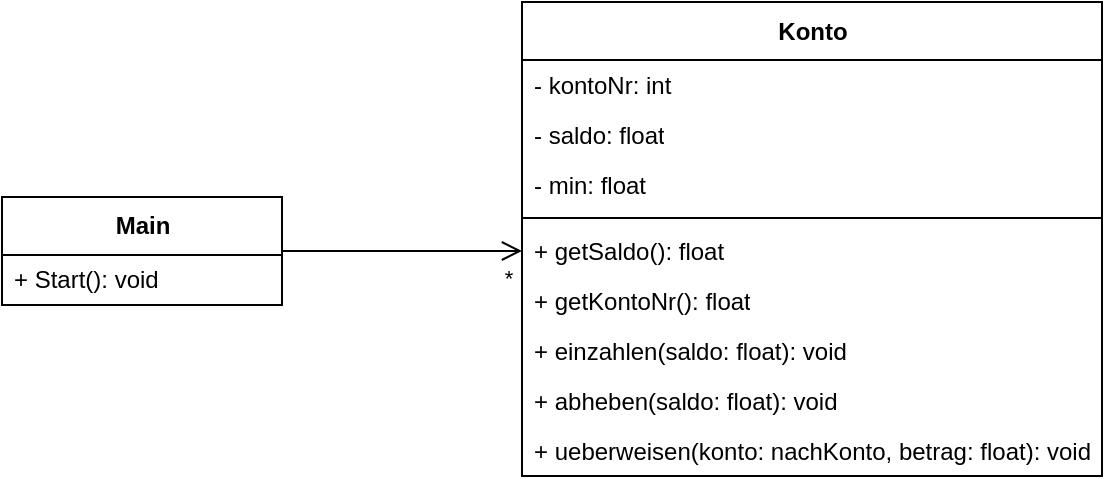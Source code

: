 <mxfile version="20.5.1" type="device"><diagram id="jt1eg4lxMSsp5ENiTTnZ" name="Seite-1"><mxGraphModel dx="769" dy="405" grid="1" gridSize="10" guides="1" tooltips="1" connect="1" arrows="1" fold="1" page="1" pageScale="1" pageWidth="827" pageHeight="1169" math="0" shadow="0"><root><mxCell id="0"/><mxCell id="1" parent="0"/><mxCell id="-U1SNtL7P46sHtGAb7Ul-14" value="Konto" style="swimlane;fontStyle=1;align=center;verticalAlign=middle;childLayout=stackLayout;horizontal=1;startSize=29;horizontalStack=0;resizeParent=1;resizeParentMax=0;resizeLast=0;collapsible=0;marginBottom=0;html=1;" vertex="1" parent="1"><mxGeometry x="400" y="230" width="290" height="237" as="geometry"/></mxCell><mxCell id="-U1SNtL7P46sHtGAb7Ul-15" value="- kontoNr: int" style="text;html=1;strokeColor=none;fillColor=none;align=left;verticalAlign=middle;spacingLeft=4;spacingRight=4;overflow=hidden;rotatable=0;points=[[0,0.5],[1,0.5]];portConstraint=eastwest;" vertex="1" parent="-U1SNtL7P46sHtGAb7Ul-14"><mxGeometry y="29" width="290" height="25" as="geometry"/></mxCell><mxCell id="-U1SNtL7P46sHtGAb7Ul-17" value="- saldo: float" style="text;html=1;strokeColor=none;fillColor=none;align=left;verticalAlign=middle;spacingLeft=4;spacingRight=4;overflow=hidden;rotatable=0;points=[[0,0.5],[1,0.5]];portConstraint=eastwest;" vertex="1" parent="-U1SNtL7P46sHtGAb7Ul-14"><mxGeometry y="54" width="290" height="25" as="geometry"/></mxCell><mxCell id="-U1SNtL7P46sHtGAb7Ul-16" value="- min: float" style="text;html=1;strokeColor=none;fillColor=none;align=left;verticalAlign=middle;spacingLeft=4;spacingRight=4;overflow=hidden;rotatable=0;points=[[0,0.5],[1,0.5]];portConstraint=eastwest;" vertex="1" parent="-U1SNtL7P46sHtGAb7Ul-14"><mxGeometry y="79" width="290" height="25" as="geometry"/></mxCell><mxCell id="-U1SNtL7P46sHtGAb7Ul-55" value="" style="line;strokeWidth=1;fillColor=none;align=left;verticalAlign=middle;spacingTop=-1;spacingLeft=3;spacingRight=3;rotatable=0;labelPosition=right;points=[];portConstraint=eastwest;labelBorderColor=default;" vertex="1" parent="-U1SNtL7P46sHtGAb7Ul-14"><mxGeometry y="104" width="290" height="8" as="geometry"/></mxCell><mxCell id="-U1SNtL7P46sHtGAb7Ul-56" value="+ getSaldo(): float" style="text;html=1;strokeColor=none;fillColor=none;align=left;verticalAlign=middle;spacingLeft=4;spacingRight=4;overflow=hidden;rotatable=0;points=[[0,0.5],[1,0.5]];portConstraint=eastwest;" vertex="1" parent="-U1SNtL7P46sHtGAb7Ul-14"><mxGeometry y="112" width="290" height="25" as="geometry"/></mxCell><mxCell id="-U1SNtL7P46sHtGAb7Ul-58" value="+ getKontoNr(): float" style="text;html=1;strokeColor=none;fillColor=none;align=left;verticalAlign=middle;spacingLeft=4;spacingRight=4;overflow=hidden;rotatable=0;points=[[0,0.5],[1,0.5]];portConstraint=eastwest;" vertex="1" parent="-U1SNtL7P46sHtGAb7Ul-14"><mxGeometry y="137" width="290" height="25" as="geometry"/></mxCell><mxCell id="-U1SNtL7P46sHtGAb7Ul-57" value="+ einzahlen(saldo: float): void" style="text;html=1;strokeColor=none;fillColor=none;align=left;verticalAlign=middle;spacingLeft=4;spacingRight=4;overflow=hidden;rotatable=0;points=[[0,0.5],[1,0.5]];portConstraint=eastwest;" vertex="1" parent="-U1SNtL7P46sHtGAb7Ul-14"><mxGeometry y="162" width="290" height="25" as="geometry"/></mxCell><mxCell id="-U1SNtL7P46sHtGAb7Ul-60" value="+ abheben(saldo: float): void" style="text;html=1;strokeColor=none;fillColor=none;align=left;verticalAlign=middle;spacingLeft=4;spacingRight=4;overflow=hidden;rotatable=0;points=[[0,0.5],[1,0.5]];portConstraint=eastwest;" vertex="1" parent="-U1SNtL7P46sHtGAb7Ul-14"><mxGeometry y="187" width="290" height="25" as="geometry"/></mxCell><mxCell id="-U1SNtL7P46sHtGAb7Ul-61" value="+ ueberweisen(konto: nachKonto, betrag: float): void" style="text;html=1;strokeColor=none;fillColor=none;align=left;verticalAlign=middle;spacingLeft=4;spacingRight=4;overflow=hidden;rotatable=0;points=[[0,0.5],[1,0.5]];portConstraint=eastwest;" vertex="1" parent="-U1SNtL7P46sHtGAb7Ul-14"><mxGeometry y="212" width="290" height="25" as="geometry"/></mxCell><mxCell id="-U1SNtL7P46sHtGAb7Ul-70" value="Main" style="swimlane;fontStyle=1;align=center;verticalAlign=middle;childLayout=stackLayout;horizontal=1;startSize=29;horizontalStack=0;resizeParent=1;resizeParentMax=0;resizeLast=0;collapsible=0;marginBottom=0;html=1;labelBorderColor=none;" vertex="1" parent="1"><mxGeometry x="140" y="327.5" width="140" height="54" as="geometry"/></mxCell><mxCell id="-U1SNtL7P46sHtGAb7Ul-71" value="+ Start(): void" style="text;html=1;strokeColor=none;fillColor=none;align=left;verticalAlign=middle;spacingLeft=4;spacingRight=4;overflow=hidden;rotatable=0;points=[[0,0.5],[1,0.5]];portConstraint=eastwest;labelBorderColor=none;" vertex="1" parent="-U1SNtL7P46sHtGAb7Ul-70"><mxGeometry y="29" width="140" height="25" as="geometry"/></mxCell><mxCell id="-U1SNtL7P46sHtGAb7Ul-73" value="*" style="endArrow=open;startArrow=none;endFill=0;startFill=0;endSize=8;html=1;verticalAlign=bottom;labelBackgroundColor=none;strokeWidth=1;rounded=0;exitX=1;exitY=0.5;exitDx=0;exitDy=0;entryX=0;entryY=0.5;entryDx=0;entryDy=0;" edge="1" parent="1" source="-U1SNtL7P46sHtGAb7Ul-70" target="-U1SNtL7P46sHtGAb7Ul-56"><mxGeometry x="0.875" y="-22" width="160" relative="1" as="geometry"><mxPoint x="480" y="370" as="sourcePoint"/><mxPoint x="360" y="350" as="targetPoint"/><mxPoint as="offset"/></mxGeometry></mxCell></root></mxGraphModel></diagram></mxfile>
